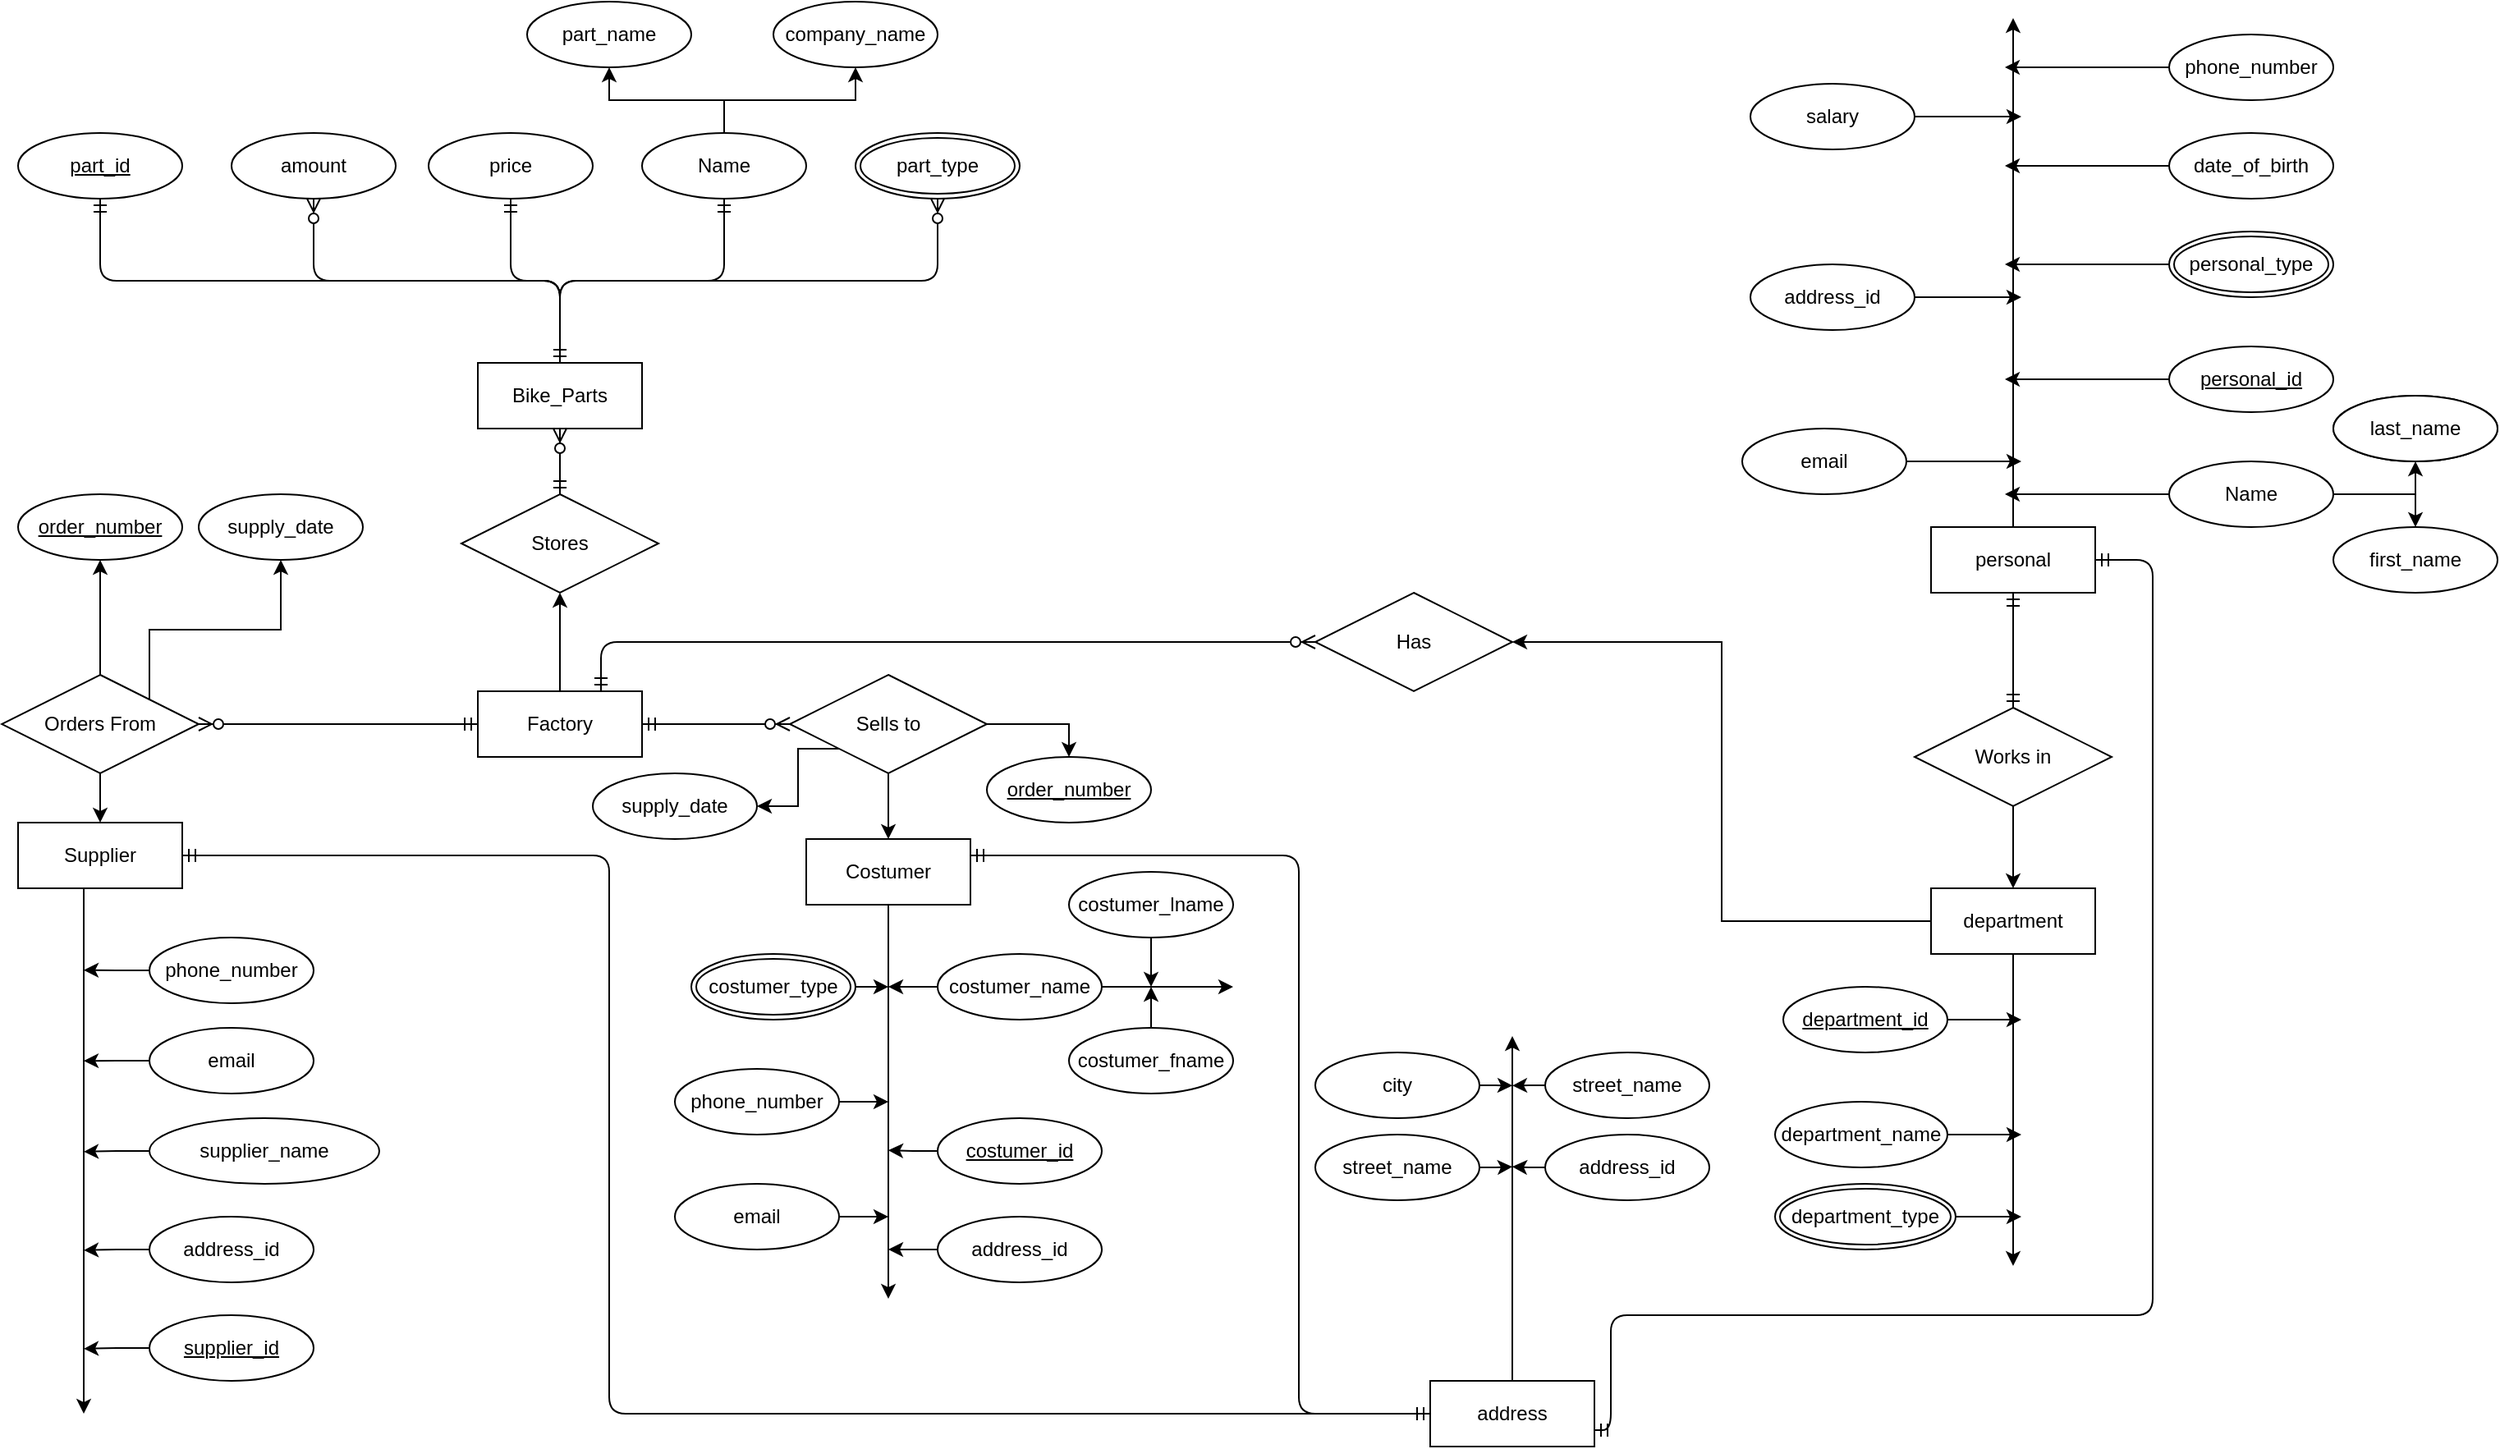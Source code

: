 <mxfile version="14.1.3" type="github">
  <diagram id="R2lEEEUBdFMjLlhIrx00" name="Page-1">
    <mxGraphModel dx="1038" dy="874" grid="1" gridSize="10" guides="1" tooltips="1" connect="1" arrows="1" fold="1" page="1" pageScale="1" pageWidth="850" pageHeight="1100" math="0" shadow="0" extFonts="Permanent Marker^https://fonts.googleapis.com/css?family=Permanent+Marker">
      <root>
        <mxCell id="0" />
        <mxCell id="1" parent="0" />
        <mxCell id="Aqi8ukN90S-olj79LTX7-52" style="edgeStyle=elbowEdgeStyle;rounded=0;orthogonalLoop=1;jettySize=auto;html=1;" edge="1" parent="1" source="sjoTBTvW4a24tzpeRHLb-1">
          <mxGeometry relative="1" as="geometry">
            <mxPoint x="140" y="980" as="targetPoint" />
          </mxGeometry>
        </mxCell>
        <mxCell id="sjoTBTvW4a24tzpeRHLb-1" value="Supplier" style="whiteSpace=wrap;html=1;align=center;" parent="1" vertex="1">
          <mxGeometry x="100" y="620" width="100" height="40" as="geometry" />
        </mxCell>
        <mxCell id="sjoTBTvW4a24tzpeRHLb-71" style="edgeStyle=orthogonalEdgeStyle;rounded=0;orthogonalLoop=1;jettySize=auto;html=1;exitX=0.5;exitY=1;exitDx=0;exitDy=0;" parent="1" source="sjoTBTvW4a24tzpeRHLb-2" edge="1">
          <mxGeometry relative="1" as="geometry">
            <mxPoint x="630" y="910" as="targetPoint" />
          </mxGeometry>
        </mxCell>
        <mxCell id="sjoTBTvW4a24tzpeRHLb-2" value="Costumer" style="whiteSpace=wrap;html=1;align=center;" parent="1" vertex="1">
          <mxGeometry x="580" y="630" width="100" height="40" as="geometry" />
        </mxCell>
        <mxCell id="sjoTBTvW4a24tzpeRHLb-58" style="edgeStyle=orthogonalEdgeStyle;rounded=0;orthogonalLoop=1;jettySize=auto;html=1;entryX=0.5;entryY=1;entryDx=0;entryDy=0;" parent="1" source="sjoTBTvW4a24tzpeRHLb-3" target="sjoTBTvW4a24tzpeRHLb-57" edge="1">
          <mxGeometry relative="1" as="geometry" />
        </mxCell>
        <mxCell id="sjoTBTvW4a24tzpeRHLb-3" value="&lt;div&gt;Factory&lt;/div&gt;" style="whiteSpace=wrap;html=1;align=center;" parent="1" vertex="1">
          <mxGeometry x="380" y="540" width="100" height="40" as="geometry" />
        </mxCell>
        <mxCell id="sjoTBTvW4a24tzpeRHLb-13" value="Bike_Parts" style="whiteSpace=wrap;html=1;align=center;" parent="1" vertex="1">
          <mxGeometry x="380" y="340" width="100" height="40" as="geometry" />
        </mxCell>
        <mxCell id="sjoTBTvW4a24tzpeRHLb-14" style="edgeStyle=orthogonalEdgeStyle;rounded=0;orthogonalLoop=1;jettySize=auto;html=1;exitX=0.5;exitY=1;exitDx=0;exitDy=0;" parent="1" source="sjoTBTvW4a24tzpeRHLb-13" target="sjoTBTvW4a24tzpeRHLb-13" edge="1">
          <mxGeometry relative="1" as="geometry" />
        </mxCell>
        <mxCell id="sjoTBTvW4a24tzpeRHLb-40" value="price" style="ellipse;whiteSpace=wrap;html=1;align=center;" parent="1" vertex="1">
          <mxGeometry x="350" y="200" width="100" height="40" as="geometry" />
        </mxCell>
        <mxCell id="sjoTBTvW4a24tzpeRHLb-43" value="&lt;u&gt;part_id&lt;/u&gt;" style="ellipse;whiteSpace=wrap;html=1;align=center;" parent="1" vertex="1">
          <mxGeometry x="100" y="200" width="100" height="40" as="geometry" />
        </mxCell>
        <mxCell id="sjoTBTvW4a24tzpeRHLb-108" style="edgeStyle=orthogonalEdgeStyle;rounded=0;orthogonalLoop=1;jettySize=auto;html=1;entryX=0.5;entryY=1;entryDx=0;entryDy=0;" parent="1" source="sjoTBTvW4a24tzpeRHLb-49" target="sjoTBTvW4a24tzpeRHLb-50" edge="1">
          <mxGeometry relative="1" as="geometry" />
        </mxCell>
        <mxCell id="sjoTBTvW4a24tzpeRHLb-109" style="edgeStyle=orthogonalEdgeStyle;rounded=0;orthogonalLoop=1;jettySize=auto;html=1;exitX=0.5;exitY=0;exitDx=0;exitDy=0;entryX=0.5;entryY=1;entryDx=0;entryDy=0;" parent="1" source="sjoTBTvW4a24tzpeRHLb-49" target="sjoTBTvW4a24tzpeRHLb-51" edge="1">
          <mxGeometry relative="1" as="geometry" />
        </mxCell>
        <mxCell id="sjoTBTvW4a24tzpeRHLb-49" value="Name" style="ellipse;whiteSpace=wrap;html=1;align=center;" parent="1" vertex="1">
          <mxGeometry x="480" y="200" width="100" height="40" as="geometry" />
        </mxCell>
        <mxCell id="sjoTBTvW4a24tzpeRHLb-50" value="part_name" style="ellipse;whiteSpace=wrap;html=1;align=center;" parent="1" vertex="1">
          <mxGeometry x="410" y="120" width="100" height="40" as="geometry" />
        </mxCell>
        <mxCell id="sjoTBTvW4a24tzpeRHLb-51" value="company_name" style="ellipse;whiteSpace=wrap;html=1;align=center;" parent="1" vertex="1">
          <mxGeometry x="560" y="120" width="100" height="40" as="geometry" />
        </mxCell>
        <mxCell id="sjoTBTvW4a24tzpeRHLb-55" value="amount" style="ellipse;whiteSpace=wrap;html=1;align=center;" parent="1" vertex="1">
          <mxGeometry x="230" y="200" width="100" height="40" as="geometry" />
        </mxCell>
        <mxCell id="sjoTBTvW4a24tzpeRHLb-57" value="Stores" style="shape=rhombus;perimeter=rhombusPerimeter;whiteSpace=wrap;html=1;align=center;" parent="1" vertex="1">
          <mxGeometry x="370" y="420" width="120" height="60" as="geometry" />
        </mxCell>
        <mxCell id="sjoTBTvW4a24tzpeRHLb-64" style="edgeStyle=orthogonalEdgeStyle;rounded=0;orthogonalLoop=1;jettySize=auto;html=1;entryX=0.5;entryY=0;entryDx=0;entryDy=0;" parent="1" source="sjoTBTvW4a24tzpeRHLb-61" target="sjoTBTvW4a24tzpeRHLb-1" edge="1">
          <mxGeometry relative="1" as="geometry" />
        </mxCell>
        <mxCell id="sjoTBTvW4a24tzpeRHLb-150" value="" style="edgeStyle=none;rounded=0;orthogonalLoop=1;jettySize=auto;html=1;" parent="1" source="sjoTBTvW4a24tzpeRHLb-61" edge="1">
          <mxGeometry relative="1" as="geometry">
            <mxPoint x="150.0" y="460" as="targetPoint" />
          </mxGeometry>
        </mxCell>
        <mxCell id="Aqi8ukN90S-olj79LTX7-23" style="edgeStyle=elbowEdgeStyle;rounded=0;orthogonalLoop=1;jettySize=auto;html=1;exitX=1;exitY=0;exitDx=0;exitDy=0;entryX=0.5;entryY=1;entryDx=0;entryDy=0;" edge="1" parent="1" source="sjoTBTvW4a24tzpeRHLb-61" target="Aqi8ukN90S-olj79LTX7-22">
          <mxGeometry relative="1" as="geometry" />
        </mxCell>
        <mxCell id="sjoTBTvW4a24tzpeRHLb-61" value="Orders From" style="shape=rhombus;perimeter=rhombusPerimeter;whiteSpace=wrap;html=1;align=center;" parent="1" vertex="1">
          <mxGeometry x="90" y="530" width="120" height="60" as="geometry" />
        </mxCell>
        <mxCell id="sjoTBTvW4a24tzpeRHLb-67" style="edgeStyle=orthogonalEdgeStyle;rounded=0;orthogonalLoop=1;jettySize=auto;html=1;entryX=0.5;entryY=0;entryDx=0;entryDy=0;" parent="1" source="sjoTBTvW4a24tzpeRHLb-65" target="sjoTBTvW4a24tzpeRHLb-2" edge="1">
          <mxGeometry relative="1" as="geometry" />
        </mxCell>
        <mxCell id="sjoTBTvW4a24tzpeRHLb-313" style="edgeStyle=orthogonalEdgeStyle;rounded=0;orthogonalLoop=1;jettySize=auto;html=1;exitX=1;exitY=0.5;exitDx=0;exitDy=0;" parent="1" source="sjoTBTvW4a24tzpeRHLb-65" target="sjoTBTvW4a24tzpeRHLb-155" edge="1">
          <mxGeometry relative="1" as="geometry" />
        </mxCell>
        <mxCell id="Aqi8ukN90S-olj79LTX7-25" style="edgeStyle=elbowEdgeStyle;rounded=0;orthogonalLoop=1;jettySize=auto;html=1;exitX=0;exitY=1;exitDx=0;exitDy=0;entryX=1;entryY=0.5;entryDx=0;entryDy=0;" edge="1" parent="1" source="sjoTBTvW4a24tzpeRHLb-65" target="Aqi8ukN90S-olj79LTX7-24">
          <mxGeometry relative="1" as="geometry" />
        </mxCell>
        <mxCell id="sjoTBTvW4a24tzpeRHLb-65" value="Sells to" style="shape=rhombus;perimeter=rhombusPerimeter;whiteSpace=wrap;html=1;align=center;" parent="1" vertex="1">
          <mxGeometry x="570" y="530" width="120" height="60" as="geometry" />
        </mxCell>
        <mxCell id="Aqi8ukN90S-olj79LTX7-59" style="edgeStyle=elbowEdgeStyle;rounded=0;orthogonalLoop=1;jettySize=auto;html=1;exitX=0;exitY=0.5;exitDx=0;exitDy=0;" edge="1" parent="1" source="sjoTBTvW4a24tzpeRHLb-80">
          <mxGeometry relative="1" as="geometry">
            <mxPoint x="140" y="820.412" as="targetPoint" />
          </mxGeometry>
        </mxCell>
        <mxCell id="sjoTBTvW4a24tzpeRHLb-80" value="supplier_name" style="ellipse;whiteSpace=wrap;html=1;align=center;" parent="1" vertex="1">
          <mxGeometry x="180" y="800" width="140" height="40" as="geometry" />
        </mxCell>
        <mxCell id="Aqi8ukN90S-olj79LTX7-56" style="edgeStyle=elbowEdgeStyle;rounded=0;orthogonalLoop=1;jettySize=auto;html=1;exitX=0;exitY=0.5;exitDx=0;exitDy=0;" edge="1" parent="1" source="sjoTBTvW4a24tzpeRHLb-81">
          <mxGeometry relative="1" as="geometry">
            <mxPoint x="140" y="880.412" as="targetPoint" />
          </mxGeometry>
        </mxCell>
        <mxCell id="sjoTBTvW4a24tzpeRHLb-81" value="address_id " style="ellipse;whiteSpace=wrap;html=1;align=center;" parent="1" vertex="1">
          <mxGeometry x="180" y="860" width="100" height="40" as="geometry" />
        </mxCell>
        <mxCell id="sjoTBTvW4a24tzpeRHLb-119" style="edgeStyle=orthogonalEdgeStyle;rounded=0;orthogonalLoop=1;jettySize=auto;html=1;" parent="1" edge="1">
          <mxGeometry relative="1" as="geometry">
            <mxPoint x="630.0" y="790" as="targetPoint" />
            <mxPoint x="600" y="790" as="sourcePoint" />
          </mxGeometry>
        </mxCell>
        <mxCell id="Aqi8ukN90S-olj79LTX7-60" style="edgeStyle=elbowEdgeStyle;rounded=0;orthogonalLoop=1;jettySize=auto;html=1;exitX=0;exitY=0.5;exitDx=0;exitDy=0;" edge="1" parent="1" source="sjoTBTvW4a24tzpeRHLb-87">
          <mxGeometry relative="1" as="geometry">
            <mxPoint x="140" y="765.118" as="targetPoint" />
          </mxGeometry>
        </mxCell>
        <mxCell id="sjoTBTvW4a24tzpeRHLb-87" value="email" style="ellipse;whiteSpace=wrap;html=1;align=center;" parent="1" vertex="1">
          <mxGeometry x="180" y="745" width="100" height="40" as="geometry" />
        </mxCell>
        <mxCell id="Aqi8ukN90S-olj79LTX7-61" style="edgeStyle=elbowEdgeStyle;rounded=0;orthogonalLoop=1;jettySize=auto;html=1;exitX=0;exitY=0.5;exitDx=0;exitDy=0;" edge="1" parent="1" source="sjoTBTvW4a24tzpeRHLb-88">
          <mxGeometry relative="1" as="geometry">
            <mxPoint x="140" y="709.824" as="targetPoint" />
          </mxGeometry>
        </mxCell>
        <mxCell id="sjoTBTvW4a24tzpeRHLb-88" value="phone_number" style="ellipse;whiteSpace=wrap;html=1;align=center;" parent="1" vertex="1">
          <mxGeometry x="180" y="690" width="100" height="40" as="geometry" />
        </mxCell>
        <mxCell id="sjoTBTvW4a24tzpeRHLb-94" value="phone_number" style="ellipse;whiteSpace=wrap;html=1;align=center;" parent="1" vertex="1">
          <mxGeometry x="500" y="770" width="100" height="40" as="geometry" />
        </mxCell>
        <mxCell id="sjoTBTvW4a24tzpeRHLb-120" style="edgeStyle=orthogonalEdgeStyle;rounded=0;orthogonalLoop=1;jettySize=auto;html=1;exitX=1;exitY=0.5;exitDx=0;exitDy=0;" parent="1" source="sjoTBTvW4a24tzpeRHLb-96" edge="1">
          <mxGeometry relative="1" as="geometry">
            <mxPoint x="630.0" y="859.647" as="targetPoint" />
          </mxGeometry>
        </mxCell>
        <mxCell id="sjoTBTvW4a24tzpeRHLb-96" value="email" style="ellipse;whiteSpace=wrap;html=1;align=center;" parent="1" vertex="1">
          <mxGeometry x="500" y="840" width="100" height="40" as="geometry" />
        </mxCell>
        <mxCell id="sjoTBTvW4a24tzpeRHLb-116" value="part_type" style="ellipse;shape=doubleEllipse;margin=3;whiteSpace=wrap;html=1;align=center;rounded=0;" parent="1" vertex="1">
          <mxGeometry x="610" y="200" width="100" height="40" as="geometry" />
        </mxCell>
        <mxCell id="sjoTBTvW4a24tzpeRHLb-127" style="edgeStyle=orthogonalEdgeStyle;rounded=0;orthogonalLoop=1;jettySize=auto;html=1;exitX=1;exitY=0.5;exitDx=0;exitDy=0;" parent="1" source="sjoTBTvW4a24tzpeRHLb-118" edge="1">
          <mxGeometry relative="1" as="geometry">
            <mxPoint x="630.0" y="719.647" as="targetPoint" />
          </mxGeometry>
        </mxCell>
        <mxCell id="sjoTBTvW4a24tzpeRHLb-118" value="costumer_type" style="ellipse;shape=doubleEllipse;margin=3;whiteSpace=wrap;html=1;align=center;rounded=0;" parent="1" vertex="1">
          <mxGeometry x="510" y="700" width="100" height="40" as="geometry" />
        </mxCell>
        <mxCell id="sjoTBTvW4a24tzpeRHLb-126" style="edgeStyle=orthogonalEdgeStyle;rounded=0;orthogonalLoop=1;jettySize=auto;html=1;exitX=0;exitY=0.5;exitDx=0;exitDy=0;" parent="1" source="sjoTBTvW4a24tzpeRHLb-124" edge="1">
          <mxGeometry relative="1" as="geometry">
            <mxPoint x="630.0" y="719.647" as="targetPoint" />
          </mxGeometry>
        </mxCell>
        <mxCell id="Aqi8ukN90S-olj79LTX7-4" style="edgeStyle=orthogonalEdgeStyle;rounded=0;orthogonalLoop=1;jettySize=auto;html=1;" edge="1" parent="1" source="sjoTBTvW4a24tzpeRHLb-124">
          <mxGeometry relative="1" as="geometry">
            <mxPoint x="840" y="720" as="targetPoint" />
          </mxGeometry>
        </mxCell>
        <mxCell id="sjoTBTvW4a24tzpeRHLb-124" value="costumer_name" style="ellipse;whiteSpace=wrap;html=1;align=center;" parent="1" vertex="1">
          <mxGeometry x="660" y="700" width="100" height="40" as="geometry" />
        </mxCell>
        <mxCell id="Aqi8ukN90S-olj79LTX7-54" style="edgeStyle=elbowEdgeStyle;rounded=0;orthogonalLoop=1;jettySize=auto;html=1;exitX=0;exitY=0.5;exitDx=0;exitDy=0;" edge="1" parent="1" source="sjoTBTvW4a24tzpeRHLb-128">
          <mxGeometry relative="1" as="geometry">
            <mxPoint x="140" y="940.412" as="targetPoint" />
          </mxGeometry>
        </mxCell>
        <mxCell id="sjoTBTvW4a24tzpeRHLb-128" value="supplier_id" style="ellipse;whiteSpace=wrap;html=1;align=center;fontStyle=4" parent="1" vertex="1">
          <mxGeometry x="180" y="920" width="100" height="40" as="geometry" />
        </mxCell>
        <mxCell id="sjoTBTvW4a24tzpeRHLb-132" value="" style="edgeStyle=entityRelationEdgeStyle;fontSize=12;html=1;endArrow=ERzeroToMany;startArrow=ERmandOne;entryX=1;entryY=0.5;entryDx=0;entryDy=0;exitX=0;exitY=0.5;exitDx=0;exitDy=0;" parent="1" source="sjoTBTvW4a24tzpeRHLb-3" target="sjoTBTvW4a24tzpeRHLb-61" edge="1">
          <mxGeometry width="100" height="100" relative="1" as="geometry">
            <mxPoint x="240" y="670" as="sourcePoint" />
            <mxPoint x="340" y="570" as="targetPoint" />
          </mxGeometry>
        </mxCell>
        <mxCell id="sjoTBTvW4a24tzpeRHLb-133" value="" style="edgeStyle=entityRelationEdgeStyle;fontSize=12;html=1;endArrow=ERzeroToMany;startArrow=ERmandOne;entryX=0;entryY=0.5;entryDx=0;entryDy=0;exitX=1;exitY=0.5;exitDx=0;exitDy=0;" parent="1" source="sjoTBTvW4a24tzpeRHLb-3" target="sjoTBTvW4a24tzpeRHLb-65" edge="1">
          <mxGeometry width="100" height="100" relative="1" as="geometry">
            <mxPoint x="670.0" y="500" as="sourcePoint" />
            <mxPoint x="500.0" y="500" as="targetPoint" />
          </mxGeometry>
        </mxCell>
        <mxCell id="sjoTBTvW4a24tzpeRHLb-141" value="" style="edgeStyle=orthogonalEdgeStyle;fontSize=12;html=1;endArrow=ERmandOne;entryX=0.5;entryY=1;entryDx=0;entryDy=0;exitX=0.5;exitY=0;exitDx=0;exitDy=0;" parent="1" source="sjoTBTvW4a24tzpeRHLb-13" target="sjoTBTvW4a24tzpeRHLb-40" edge="1">
          <mxGeometry width="100" height="100" relative="1" as="geometry">
            <mxPoint x="220" y="410" as="sourcePoint" />
            <mxPoint x="320" y="310" as="targetPoint" />
          </mxGeometry>
        </mxCell>
        <mxCell id="sjoTBTvW4a24tzpeRHLb-142" value="" style="edgeStyle=orthogonalEdgeStyle;fontSize=12;html=1;endArrow=ERmandOne;exitX=0.5;exitY=0;exitDx=0;exitDy=0;entryX=0.5;entryY=1;entryDx=0;entryDy=0;" parent="1" source="sjoTBTvW4a24tzpeRHLb-13" target="sjoTBTvW4a24tzpeRHLb-49" edge="1">
          <mxGeometry width="100" height="100" relative="1" as="geometry">
            <mxPoint x="560.06" y="300" as="sourcePoint" />
            <mxPoint x="530" y="230" as="targetPoint" />
          </mxGeometry>
        </mxCell>
        <mxCell id="sjoTBTvW4a24tzpeRHLb-143" value="" style="edgeStyle=orthogonalEdgeStyle;fontSize=12;html=1;endArrow=ERzeroToMany;endFill=1;entryX=0.5;entryY=1;entryDx=0;entryDy=0;exitX=0.5;exitY=0;exitDx=0;exitDy=0;" parent="1" source="sjoTBTvW4a24tzpeRHLb-13" target="sjoTBTvW4a24tzpeRHLb-55" edge="1">
          <mxGeometry width="100" height="100" relative="1" as="geometry">
            <mxPoint x="200" y="440" as="sourcePoint" />
            <mxPoint x="300" y="340" as="targetPoint" />
          </mxGeometry>
        </mxCell>
        <mxCell id="sjoTBTvW4a24tzpeRHLb-144" value="" style="edgeStyle=orthogonalEdgeStyle;fontSize=12;html=1;endArrow=ERmandOne;entryX=0.5;entryY=1;entryDx=0;entryDy=0;exitX=0.5;exitY=0;exitDx=0;exitDy=0;" parent="1" source="sjoTBTvW4a24tzpeRHLb-13" target="sjoTBTvW4a24tzpeRHLb-43" edge="1">
          <mxGeometry width="100" height="100" relative="1" as="geometry">
            <mxPoint x="510" y="530" as="sourcePoint" />
            <mxPoint x="610" y="430" as="targetPoint" />
          </mxGeometry>
        </mxCell>
        <mxCell id="sjoTBTvW4a24tzpeRHLb-145" value="" style="edgeStyle=orthogonalEdgeStyle;fontSize=12;html=1;endArrow=ERzeroToMany;startArrow=ERmandOne;entryX=0.5;entryY=1;entryDx=0;entryDy=0;exitX=0.5;exitY=0;exitDx=0;exitDy=0;" parent="1" source="sjoTBTvW4a24tzpeRHLb-13" target="sjoTBTvW4a24tzpeRHLb-116" edge="1">
          <mxGeometry width="100" height="100" relative="1" as="geometry">
            <mxPoint x="570" y="450" as="sourcePoint" />
            <mxPoint x="670" y="350" as="targetPoint" />
          </mxGeometry>
        </mxCell>
        <mxCell id="sjoTBTvW4a24tzpeRHLb-147" value="" style="fontSize=12;html=1;endArrow=ERzeroToMany;startArrow=ERmandOne;entryX=0.5;entryY=1;entryDx=0;entryDy=0;exitX=0.5;exitY=0;exitDx=0;exitDy=0;" parent="1" source="sjoTBTvW4a24tzpeRHLb-57" target="sjoTBTvW4a24tzpeRHLb-13" edge="1">
          <mxGeometry width="100" height="100" relative="1" as="geometry">
            <mxPoint x="510" y="470" as="sourcePoint" />
            <mxPoint x="610" y="370" as="targetPoint" />
          </mxGeometry>
        </mxCell>
        <object label="&lt;u&gt;order_number&lt;/u&gt;" id="sjoTBTvW4a24tzpeRHLb-154">
          <mxCell style="ellipse;whiteSpace=wrap;html=1;align=center;rounded=0;" parent="1" vertex="1">
            <mxGeometry x="100" y="420" width="100" height="40" as="geometry" />
          </mxCell>
        </object>
        <object label="&lt;u&gt;order_number&lt;/u&gt;" id="sjoTBTvW4a24tzpeRHLb-155">
          <mxCell style="ellipse;whiteSpace=wrap;html=1;align=center;rounded=0;" parent="1" vertex="1">
            <mxGeometry x="690" y="580" width="100" height="40" as="geometry" />
          </mxCell>
        </object>
        <mxCell id="sjoTBTvW4a24tzpeRHLb-162" value="person " style="whiteSpace=wrap;html=1;align=center;" parent="1" vertex="1">
          <mxGeometry x="1265" y="440" width="100" height="40" as="geometry" />
        </mxCell>
        <mxCell id="sjoTBTvW4a24tzpeRHLb-300" style="edgeStyle=orthogonalEdgeStyle;rounded=0;orthogonalLoop=1;jettySize=auto;html=1;" parent="1" source="sjoTBTvW4a24tzpeRHLb-172" edge="1">
          <mxGeometry relative="1" as="geometry">
            <mxPoint x="1315" y="130" as="targetPoint" />
          </mxGeometry>
        </mxCell>
        <mxCell id="sjoTBTvW4a24tzpeRHLb-172" value="personal" style="whiteSpace=wrap;html=1;align=center;" parent="1" vertex="1">
          <mxGeometry x="1265" y="440" width="100" height="40" as="geometry" />
        </mxCell>
        <mxCell id="sjoTBTvW4a24tzpeRHLb-310" style="edgeStyle=orthogonalEdgeStyle;rounded=0;orthogonalLoop=1;jettySize=auto;html=1;" parent="1" source="sjoTBTvW4a24tzpeRHLb-175" edge="1">
          <mxGeometry relative="1" as="geometry">
            <mxPoint x="1310" y="350" as="targetPoint" />
          </mxGeometry>
        </mxCell>
        <mxCell id="sjoTBTvW4a24tzpeRHLb-175" value="&lt;u&gt;personal_id&lt;/u&gt;" style="ellipse;whiteSpace=wrap;html=1;align=center;" parent="1" vertex="1">
          <mxGeometry x="1410" y="330" width="100" height="40" as="geometry" />
        </mxCell>
        <mxCell id="sjoTBTvW4a24tzpeRHLb-176" value="first_name" style="ellipse;whiteSpace=wrap;html=1;align=center;" parent="1" vertex="1">
          <mxGeometry x="1510" y="440" width="100" height="40" as="geometry" />
        </mxCell>
        <mxCell id="sjoTBTvW4a24tzpeRHLb-297" style="edgeStyle=orthogonalEdgeStyle;rounded=0;orthogonalLoop=1;jettySize=auto;html=1;exitX=1;exitY=0.5;exitDx=0;exitDy=0;entryX=0.5;entryY=1;entryDx=0;entryDy=0;" parent="1" source="sjoTBTvW4a24tzpeRHLb-179" target="sjoTBTvW4a24tzpeRHLb-180" edge="1">
          <mxGeometry relative="1" as="geometry" />
        </mxCell>
        <mxCell id="sjoTBTvW4a24tzpeRHLb-299" style="edgeStyle=orthogonalEdgeStyle;rounded=0;orthogonalLoop=1;jettySize=auto;html=1;exitX=1;exitY=0.5;exitDx=0;exitDy=0;entryX=0.5;entryY=0;entryDx=0;entryDy=0;" parent="1" source="sjoTBTvW4a24tzpeRHLb-179" target="sjoTBTvW4a24tzpeRHLb-176" edge="1">
          <mxGeometry relative="1" as="geometry" />
        </mxCell>
        <mxCell id="sjoTBTvW4a24tzpeRHLb-311" style="edgeStyle=orthogonalEdgeStyle;rounded=0;orthogonalLoop=1;jettySize=auto;html=1;" parent="1" source="sjoTBTvW4a24tzpeRHLb-179" edge="1">
          <mxGeometry relative="1" as="geometry">
            <mxPoint x="1310" y="420" as="targetPoint" />
          </mxGeometry>
        </mxCell>
        <mxCell id="sjoTBTvW4a24tzpeRHLb-179" value="Name" style="ellipse;whiteSpace=wrap;html=1;align=center;" parent="1" vertex="1">
          <mxGeometry x="1410" y="400" width="100" height="40" as="geometry" />
        </mxCell>
        <mxCell id="sjoTBTvW4a24tzpeRHLb-180" value="last_name" style="ellipse;whiteSpace=wrap;html=1;align=center;" parent="1" vertex="1">
          <mxGeometry x="1510" y="360" width="100" height="40" as="geometry" />
        </mxCell>
        <mxCell id="sjoTBTvW4a24tzpeRHLb-308" style="edgeStyle=orthogonalEdgeStyle;rounded=0;orthogonalLoop=1;jettySize=auto;html=1;" parent="1" source="sjoTBTvW4a24tzpeRHLb-181" edge="1">
          <mxGeometry relative="1" as="geometry">
            <mxPoint x="1310" y="220.0" as="targetPoint" />
          </mxGeometry>
        </mxCell>
        <mxCell id="sjoTBTvW4a24tzpeRHLb-181" value="date_of_birth" style="ellipse;whiteSpace=wrap;html=1;align=center;" parent="1" vertex="1">
          <mxGeometry x="1410" y="200" width="100" height="40" as="geometry" />
        </mxCell>
        <mxCell id="sjoTBTvW4a24tzpeRHLb-305" style="edgeStyle=orthogonalEdgeStyle;rounded=0;orthogonalLoop=1;jettySize=auto;html=1;" parent="1" source="sjoTBTvW4a24tzpeRHLb-186" edge="1">
          <mxGeometry relative="1" as="geometry">
            <mxPoint x="1320" y="300" as="targetPoint" />
          </mxGeometry>
        </mxCell>
        <mxCell id="sjoTBTvW4a24tzpeRHLb-186" value="address_id" style="ellipse;whiteSpace=wrap;html=1;align=center;" parent="1" vertex="1">
          <mxGeometry x="1155" y="280" width="100" height="40" as="geometry" />
        </mxCell>
        <mxCell id="sjoTBTvW4a24tzpeRHLb-304" style="edgeStyle=orthogonalEdgeStyle;rounded=0;orthogonalLoop=1;jettySize=auto;html=1;" parent="1" source="sjoTBTvW4a24tzpeRHLb-194" edge="1">
          <mxGeometry relative="1" as="geometry">
            <mxPoint x="1320" y="400" as="targetPoint" />
          </mxGeometry>
        </mxCell>
        <mxCell id="sjoTBTvW4a24tzpeRHLb-194" value="email" style="ellipse;whiteSpace=wrap;html=1;align=center;" parent="1" vertex="1">
          <mxGeometry x="1150" y="380" width="100" height="40" as="geometry" />
        </mxCell>
        <mxCell id="sjoTBTvW4a24tzpeRHLb-307" style="edgeStyle=orthogonalEdgeStyle;rounded=0;orthogonalLoop=1;jettySize=auto;html=1;" parent="1" source="sjoTBTvW4a24tzpeRHLb-195" edge="1">
          <mxGeometry relative="1" as="geometry">
            <mxPoint x="1310" y="160.0" as="targetPoint" />
          </mxGeometry>
        </mxCell>
        <mxCell id="sjoTBTvW4a24tzpeRHLb-195" value="phone_number" style="ellipse;whiteSpace=wrap;html=1;align=center;" parent="1" vertex="1">
          <mxGeometry x="1410" y="140" width="100" height="40" as="geometry" />
        </mxCell>
        <mxCell id="sjoTBTvW4a24tzpeRHLb-306" style="edgeStyle=orthogonalEdgeStyle;rounded=0;orthogonalLoop=1;jettySize=auto;html=1;" parent="1" source="sjoTBTvW4a24tzpeRHLb-205" edge="1">
          <mxGeometry relative="1" as="geometry">
            <mxPoint x="1320" y="190.0" as="targetPoint" />
          </mxGeometry>
        </mxCell>
        <mxCell id="sjoTBTvW4a24tzpeRHLb-205" value="salary" style="ellipse;whiteSpace=wrap;html=1;align=center;" parent="1" vertex="1">
          <mxGeometry x="1155" y="170" width="100" height="40" as="geometry" />
        </mxCell>
        <mxCell id="sjoTBTvW4a24tzpeRHLb-254" style="edgeStyle=orthogonalEdgeStyle;rounded=0;orthogonalLoop=1;jettySize=auto;html=1;entryX=0.5;entryY=0;entryDx=0;entryDy=0;" parent="1" source="sjoTBTvW4a24tzpeRHLb-232" target="sjoTBTvW4a24tzpeRHLb-242" edge="1">
          <mxGeometry relative="1" as="geometry" />
        </mxCell>
        <mxCell id="sjoTBTvW4a24tzpeRHLb-232" value="Works in" style="shape=rhombus;perimeter=rhombusPerimeter;whiteSpace=wrap;html=1;align=center;rounded=0;" parent="1" vertex="1">
          <mxGeometry x="1255" y="550" width="120" height="60" as="geometry" />
        </mxCell>
        <mxCell id="sjoTBTvW4a24tzpeRHLb-289" style="edgeStyle=orthogonalEdgeStyle;rounded=0;orthogonalLoop=1;jettySize=auto;html=1;exitX=0.5;exitY=1;exitDx=0;exitDy=0;" parent="1" source="sjoTBTvW4a24tzpeRHLb-242" edge="1">
          <mxGeometry relative="1" as="geometry">
            <mxPoint x="1315" y="890" as="targetPoint" />
          </mxGeometry>
        </mxCell>
        <mxCell id="sjoTBTvW4a24tzpeRHLb-317" style="edgeStyle=orthogonalEdgeStyle;rounded=0;orthogonalLoop=1;jettySize=auto;html=1;entryX=1;entryY=0.5;entryDx=0;entryDy=0;" parent="1" source="sjoTBTvW4a24tzpeRHLb-242" target="sjoTBTvW4a24tzpeRHLb-316" edge="1">
          <mxGeometry relative="1" as="geometry" />
        </mxCell>
        <mxCell id="sjoTBTvW4a24tzpeRHLb-242" value="department" style="whiteSpace=wrap;html=1;align=center;" parent="1" vertex="1">
          <mxGeometry x="1265" y="660" width="100" height="40" as="geometry" />
        </mxCell>
        <mxCell id="sjoTBTvW4a24tzpeRHLb-293" style="edgeStyle=orthogonalEdgeStyle;rounded=0;orthogonalLoop=1;jettySize=auto;html=1;" parent="1" source="sjoTBTvW4a24tzpeRHLb-244" edge="1">
          <mxGeometry relative="1" as="geometry">
            <mxPoint x="1320" y="740" as="targetPoint" />
          </mxGeometry>
        </mxCell>
        <mxCell id="sjoTBTvW4a24tzpeRHLb-244" value="&lt;u&gt;department_id&lt;/u&gt;" style="ellipse;whiteSpace=wrap;html=1;align=center;" parent="1" vertex="1">
          <mxGeometry x="1175" y="720" width="100" height="40" as="geometry" />
        </mxCell>
        <mxCell id="sjoTBTvW4a24tzpeRHLb-291" style="edgeStyle=orthogonalEdgeStyle;rounded=0;orthogonalLoop=1;jettySize=auto;html=1;" parent="1" source="sjoTBTvW4a24tzpeRHLb-246" edge="1">
          <mxGeometry relative="1" as="geometry">
            <mxPoint x="1320" y="810" as="targetPoint" />
          </mxGeometry>
        </mxCell>
        <mxCell id="sjoTBTvW4a24tzpeRHLb-246" value="department_name" style="ellipse;whiteSpace=wrap;html=1;align=center;" parent="1" vertex="1">
          <mxGeometry x="1170" y="790" width="105" height="40" as="geometry" />
        </mxCell>
        <mxCell id="sjoTBTvW4a24tzpeRHLb-290" style="edgeStyle=orthogonalEdgeStyle;rounded=0;orthogonalLoop=1;jettySize=auto;html=1;" parent="1" source="sjoTBTvW4a24tzpeRHLb-247" edge="1">
          <mxGeometry relative="1" as="geometry">
            <mxPoint x="1320" y="860" as="targetPoint" />
          </mxGeometry>
        </mxCell>
        <mxCell id="sjoTBTvW4a24tzpeRHLb-247" value="department_type" style="ellipse;shape=doubleEllipse;margin=3;whiteSpace=wrap;html=1;align=center;rounded=0;" parent="1" vertex="1">
          <mxGeometry x="1170" y="840" width="110" height="40" as="geometry" />
        </mxCell>
        <mxCell id="sjoTBTvW4a24tzpeRHLb-264" value="" style="fontSize=12;html=1;endArrow=ERmandOne;startArrow=ERmandOne;entryX=0.5;entryY=1;entryDx=0;entryDy=0;exitX=0.5;exitY=0;exitDx=0;exitDy=0;" parent="1" source="sjoTBTvW4a24tzpeRHLb-232" target="sjoTBTvW4a24tzpeRHLb-172" edge="1">
          <mxGeometry width="100" height="100" relative="1" as="geometry">
            <mxPoint x="1315" y="560" as="sourcePoint" />
            <mxPoint x="1260" y="500" as="targetPoint" />
          </mxGeometry>
        </mxCell>
        <mxCell id="sjoTBTvW4a24tzpeRHLb-309" style="edgeStyle=orthogonalEdgeStyle;rounded=0;orthogonalLoop=1;jettySize=auto;html=1;" parent="1" source="sjoTBTvW4a24tzpeRHLb-283" edge="1">
          <mxGeometry relative="1" as="geometry">
            <mxPoint x="1310" y="280" as="targetPoint" />
          </mxGeometry>
        </mxCell>
        <mxCell id="sjoTBTvW4a24tzpeRHLb-283" value="personal_type" style="ellipse;shape=doubleEllipse;margin=3;whiteSpace=wrap;html=1;align=center;rounded=0;" parent="1" vertex="1">
          <mxGeometry x="1410" y="260" width="100" height="40" as="geometry" />
        </mxCell>
        <mxCell id="sjoTBTvW4a24tzpeRHLb-316" value="Has" style="shape=rhombus;perimeter=rhombusPerimeter;whiteSpace=wrap;html=1;align=center;rounded=0;" parent="1" vertex="1">
          <mxGeometry x="890" y="480" width="120" height="60" as="geometry" />
        </mxCell>
        <mxCell id="sjoTBTvW4a24tzpeRHLb-319" value="" style="edgeStyle=orthogonalEdgeStyle;fontSize=12;html=1;endArrow=ERzeroToMany;startArrow=ERmandOne;entryX=0;entryY=0.5;entryDx=0;entryDy=0;exitX=0.75;exitY=0;exitDx=0;exitDy=0;" parent="1" source="sjoTBTvW4a24tzpeRHLb-3" target="sjoTBTvW4a24tzpeRHLb-316" edge="1">
          <mxGeometry width="100" height="100" relative="1" as="geometry">
            <mxPoint x="470" y="510" as="sourcePoint" />
            <mxPoint x="720" y="400" as="targetPoint" />
            <Array as="points">
              <mxPoint x="455" y="510" />
            </Array>
          </mxGeometry>
        </mxCell>
        <mxCell id="Aqi8ukN90S-olj79LTX7-1" value="last_name" style="ellipse;whiteSpace=wrap;html=1;align=center;" vertex="1" parent="1">
          <mxGeometry x="1510" y="360" width="100" height="40" as="geometry" />
        </mxCell>
        <mxCell id="Aqi8ukN90S-olj79LTX7-16" style="edgeStyle=none;rounded=0;orthogonalLoop=1;jettySize=auto;html=1;" edge="1" parent="1" source="Aqi8ukN90S-olj79LTX7-2">
          <mxGeometry relative="1" as="geometry">
            <mxPoint x="790" y="720" as="targetPoint" />
          </mxGeometry>
        </mxCell>
        <mxCell id="Aqi8ukN90S-olj79LTX7-2" value="costumer_fname" style="ellipse;whiteSpace=wrap;html=1;align=center;" vertex="1" parent="1">
          <mxGeometry x="740" y="745" width="100" height="40" as="geometry" />
        </mxCell>
        <mxCell id="Aqi8ukN90S-olj79LTX7-15" style="edgeStyle=none;rounded=0;orthogonalLoop=1;jettySize=auto;html=1;" edge="1" parent="1" source="Aqi8ukN90S-olj79LTX7-3">
          <mxGeometry relative="1" as="geometry">
            <mxPoint x="790" y="720" as="targetPoint" />
          </mxGeometry>
        </mxCell>
        <mxCell id="Aqi8ukN90S-olj79LTX7-3" value="costumer_lname" style="ellipse;whiteSpace=wrap;html=1;align=center;" vertex="1" parent="1">
          <mxGeometry x="740" y="650" width="100" height="40" as="geometry" />
        </mxCell>
        <mxCell id="Aqi8ukN90S-olj79LTX7-18" style="edgeStyle=none;rounded=0;orthogonalLoop=1;jettySize=auto;html=1;" edge="1" parent="1" source="Aqi8ukN90S-olj79LTX7-14">
          <mxGeometry relative="1" as="geometry">
            <mxPoint x="630" y="880" as="targetPoint" />
          </mxGeometry>
        </mxCell>
        <mxCell id="Aqi8ukN90S-olj79LTX7-14" value="address_id " style="ellipse;whiteSpace=wrap;html=1;align=center;" vertex="1" parent="1">
          <mxGeometry x="660" y="860" width="100" height="40" as="geometry" />
        </mxCell>
        <object label="supply_date" id="Aqi8ukN90S-olj79LTX7-22">
          <mxCell style="ellipse;whiteSpace=wrap;html=1;align=center;rounded=0;" vertex="1" parent="1">
            <mxGeometry x="210" y="420" width="100" height="40" as="geometry" />
          </mxCell>
        </object>
        <object label="supply_date" id="Aqi8ukN90S-olj79LTX7-24">
          <mxCell style="ellipse;whiteSpace=wrap;html=1;align=center;rounded=0;" vertex="1" parent="1">
            <mxGeometry x="450" y="590" width="100" height="40" as="geometry" />
          </mxCell>
        </object>
        <mxCell id="Aqi8ukN90S-olj79LTX7-64" style="edgeStyle=elbowEdgeStyle;rounded=0;orthogonalLoop=1;jettySize=auto;html=1;" edge="1" parent="1" source="Aqi8ukN90S-olj79LTX7-27">
          <mxGeometry relative="1" as="geometry">
            <mxPoint x="1010" y="750" as="targetPoint" />
          </mxGeometry>
        </mxCell>
        <mxCell id="Aqi8ukN90S-olj79LTX7-27" value="address" style="whiteSpace=wrap;html=1;align=center;" vertex="1" parent="1">
          <mxGeometry x="960" y="960" width="100" height="40" as="geometry" />
        </mxCell>
        <mxCell id="Aqi8ukN90S-olj79LTX7-36" style="edgeStyle=elbowEdgeStyle;rounded=0;orthogonalLoop=1;jettySize=auto;html=1;exitX=1;exitY=0.5;exitDx=0;exitDy=0;" edge="1" parent="1" source="Aqi8ukN90S-olj79LTX7-28">
          <mxGeometry relative="1" as="geometry">
            <mxPoint x="1010" y="780.176" as="targetPoint" />
          </mxGeometry>
        </mxCell>
        <mxCell id="Aqi8ukN90S-olj79LTX7-28" value="city" style="ellipse;whiteSpace=wrap;html=1;align=center;" vertex="1" parent="1">
          <mxGeometry x="890" y="760" width="100" height="40" as="geometry" />
        </mxCell>
        <mxCell id="Aqi8ukN90S-olj79LTX7-37" style="edgeStyle=elbowEdgeStyle;rounded=0;orthogonalLoop=1;jettySize=auto;html=1;exitX=1;exitY=0.5;exitDx=0;exitDy=0;" edge="1" parent="1" source="Aqi8ukN90S-olj79LTX7-30">
          <mxGeometry relative="1" as="geometry">
            <mxPoint x="1010" y="829.588" as="targetPoint" />
          </mxGeometry>
        </mxCell>
        <mxCell id="Aqi8ukN90S-olj79LTX7-30" value="street_name" style="ellipse;whiteSpace=wrap;html=1;align=center;" vertex="1" parent="1">
          <mxGeometry x="890" y="810" width="100" height="40" as="geometry" />
        </mxCell>
        <mxCell id="Aqi8ukN90S-olj79LTX7-35" style="edgeStyle=elbowEdgeStyle;rounded=0;orthogonalLoop=1;jettySize=auto;html=1;exitX=0;exitY=0.5;exitDx=0;exitDy=0;" edge="1" parent="1">
          <mxGeometry relative="1" as="geometry">
            <mxPoint x="1010" y="780.176" as="targetPoint" />
            <mxPoint x="1030" y="780" as="sourcePoint" />
          </mxGeometry>
        </mxCell>
        <mxCell id="Aqi8ukN90S-olj79LTX7-31" value="street_name" style="ellipse;whiteSpace=wrap;html=1;align=center;" vertex="1" parent="1">
          <mxGeometry x="1030" y="760" width="100" height="40" as="geometry" />
        </mxCell>
        <mxCell id="Aqi8ukN90S-olj79LTX7-32" style="edgeStyle=elbowEdgeStyle;rounded=0;orthogonalLoop=1;jettySize=auto;html=1;exitX=0.5;exitY=0;exitDx=0;exitDy=0;" edge="1" parent="1">
          <mxGeometry relative="1" as="geometry">
            <mxPoint x="1080" y="760" as="sourcePoint" />
            <mxPoint x="1080" y="760" as="targetPoint" />
          </mxGeometry>
        </mxCell>
        <mxCell id="Aqi8ukN90S-olj79LTX7-38" style="edgeStyle=elbowEdgeStyle;rounded=0;orthogonalLoop=1;jettySize=auto;html=1;exitX=0;exitY=0.5;exitDx=0;exitDy=0;" edge="1" parent="1" source="Aqi8ukN90S-olj79LTX7-34">
          <mxGeometry relative="1" as="geometry">
            <mxPoint x="1010" y="829.588" as="targetPoint" />
          </mxGeometry>
        </mxCell>
        <mxCell id="Aqi8ukN90S-olj79LTX7-34" value="address_id" style="ellipse;whiteSpace=wrap;html=1;align=center;" vertex="1" parent="1">
          <mxGeometry x="1030" y="810" width="100" height="40" as="geometry" />
        </mxCell>
        <mxCell id="Aqi8ukN90S-olj79LTX7-39" value="" style="edgeStyle=orthogonalEdgeStyle;fontSize=12;html=1;endArrow=ERmandOne;startArrow=ERmandOne;exitX=1;exitY=0.5;exitDx=0;exitDy=0;entryX=1;entryY=0.75;entryDx=0;entryDy=0;" edge="1" parent="1" source="sjoTBTvW4a24tzpeRHLb-172" target="Aqi8ukN90S-olj79LTX7-27">
          <mxGeometry width="100" height="100" relative="1" as="geometry">
            <mxPoint x="1410" y="980" as="sourcePoint" />
            <mxPoint x="1060" y="950" as="targetPoint" />
            <Array as="points">
              <mxPoint x="1400" y="460" />
              <mxPoint x="1400" y="920" />
              <mxPoint x="1070" y="920" />
              <mxPoint x="1070" y="990" />
            </Array>
          </mxGeometry>
        </mxCell>
        <mxCell id="Aqi8ukN90S-olj79LTX7-42" value="" style="edgeStyle=orthogonalEdgeStyle;fontSize=12;html=1;endArrow=ERmandOne;startArrow=ERmandOne;exitX=1;exitY=0.25;exitDx=0;exitDy=0;entryX=0;entryY=0.5;entryDx=0;entryDy=0;" edge="1" parent="1" source="sjoTBTvW4a24tzpeRHLb-2" target="Aqi8ukN90S-olj79LTX7-27">
          <mxGeometry width="100" height="100" relative="1" as="geometry">
            <mxPoint x="700" y="640" as="sourcePoint" />
            <mxPoint x="980" y="940" as="targetPoint" />
            <Array as="points">
              <mxPoint x="880" y="640" />
              <mxPoint x="880" y="980" />
            </Array>
          </mxGeometry>
        </mxCell>
        <mxCell id="Aqi8ukN90S-olj79LTX7-45" value="" style="edgeStyle=elbowEdgeStyle;fontSize=12;html=1;endArrow=ERmandOne;startArrow=ERmandOne;exitX=1;exitY=0.5;exitDx=0;exitDy=0;entryX=0;entryY=0.5;entryDx=0;entryDy=0;" edge="1" parent="1" source="sjoTBTvW4a24tzpeRHLb-1" target="Aqi8ukN90S-olj79LTX7-27">
          <mxGeometry width="100" height="100" relative="1" as="geometry">
            <mxPoint x="910" y="1050" as="sourcePoint" />
            <mxPoint x="940" y="950" as="targetPoint" />
            <Array as="points">
              <mxPoint x="460" y="730" />
            </Array>
          </mxGeometry>
        </mxCell>
        <mxCell id="Aqi8ukN90S-olj79LTX7-47" style="edgeStyle=elbowEdgeStyle;rounded=0;orthogonalLoop=1;jettySize=auto;html=1;exitX=0;exitY=0.5;exitDx=0;exitDy=0;" edge="1" parent="1" source="Aqi8ukN90S-olj79LTX7-46">
          <mxGeometry relative="1" as="geometry">
            <mxPoint x="630" y="819.588" as="targetPoint" />
          </mxGeometry>
        </mxCell>
        <mxCell id="Aqi8ukN90S-olj79LTX7-46" value="&lt;u&gt;costumer_id&lt;/u&gt;" style="ellipse;whiteSpace=wrap;html=1;align=center;" vertex="1" parent="1">
          <mxGeometry x="660" y="800" width="100" height="40" as="geometry" />
        </mxCell>
      </root>
    </mxGraphModel>
  </diagram>
</mxfile>
